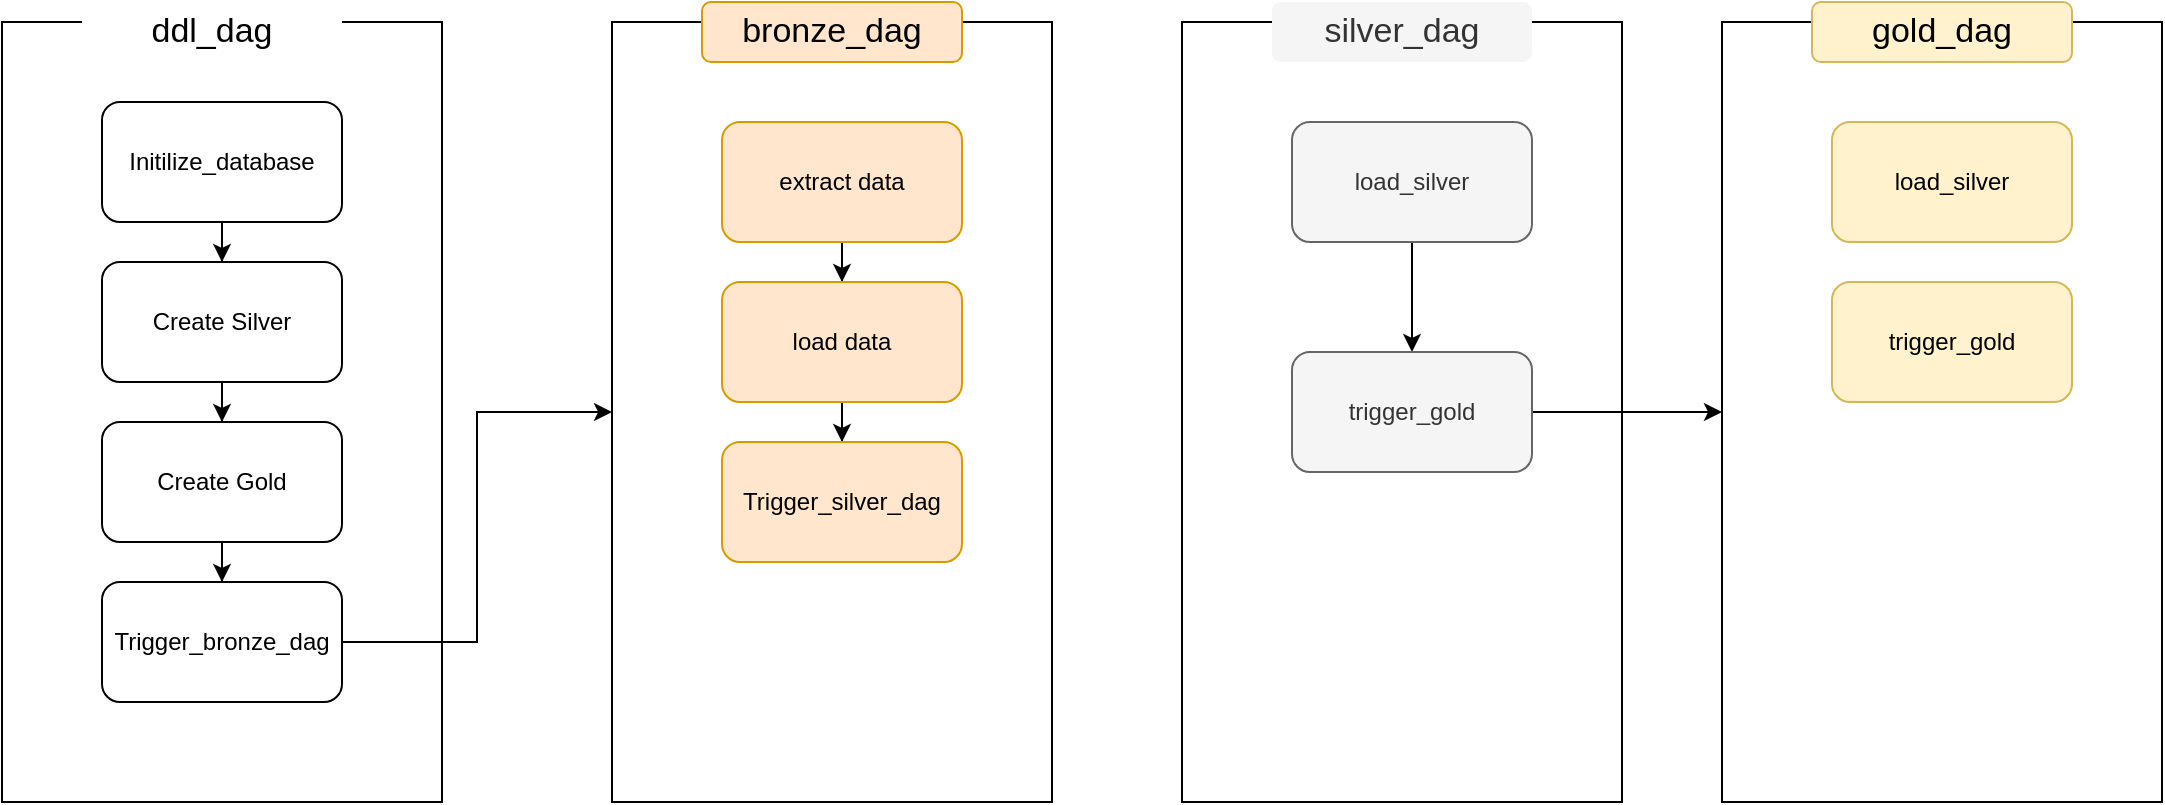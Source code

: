 <mxfile version="27.0.9">
  <diagram name="Page-1" id="jQaaKO_kCiqXLzQQQR4n">
    <mxGraphModel dx="1426" dy="843" grid="1" gridSize="10" guides="1" tooltips="1" connect="1" arrows="1" fold="1" page="1" pageScale="1" pageWidth="850" pageHeight="1100" math="0" shadow="0">
      <root>
        <mxCell id="0" />
        <mxCell id="1" parent="0" />
        <mxCell id="dabGgzrLHoHH46WjBzX3-30" value="" style="rounded=0;whiteSpace=wrap;html=1;fillColor=none;" vertex="1" parent="1">
          <mxGeometry x="620" y="90" width="220" height="390" as="geometry" />
        </mxCell>
        <mxCell id="dabGgzrLHoHH46WjBzX3-11" value="" style="rounded=0;whiteSpace=wrap;html=1;fillColor=none;" vertex="1" parent="1">
          <mxGeometry x="30" y="90" width="220" height="390" as="geometry" />
        </mxCell>
        <mxCell id="dabGgzrLHoHH46WjBzX3-8" value="" style="edgeStyle=orthogonalEdgeStyle;rounded=0;orthogonalLoop=1;jettySize=auto;html=1;" edge="1" parent="1" source="dabGgzrLHoHH46WjBzX3-1" target="dabGgzrLHoHH46WjBzX3-2">
          <mxGeometry relative="1" as="geometry" />
        </mxCell>
        <mxCell id="dabGgzrLHoHH46WjBzX3-1" value="Initilize_database" style="rounded=1;whiteSpace=wrap;html=1;" vertex="1" parent="1">
          <mxGeometry x="80" y="130" width="120" height="60" as="geometry" />
        </mxCell>
        <mxCell id="dabGgzrLHoHH46WjBzX3-9" value="" style="edgeStyle=orthogonalEdgeStyle;rounded=0;orthogonalLoop=1;jettySize=auto;html=1;" edge="1" parent="1" source="dabGgzrLHoHH46WjBzX3-2" target="dabGgzrLHoHH46WjBzX3-3">
          <mxGeometry relative="1" as="geometry" />
        </mxCell>
        <mxCell id="dabGgzrLHoHH46WjBzX3-2" value="Create Silver" style="rounded=1;whiteSpace=wrap;html=1;" vertex="1" parent="1">
          <mxGeometry x="80" y="210" width="120" height="60" as="geometry" />
        </mxCell>
        <mxCell id="dabGgzrLHoHH46WjBzX3-10" value="" style="edgeStyle=orthogonalEdgeStyle;rounded=0;orthogonalLoop=1;jettySize=auto;html=1;" edge="1" parent="1" source="dabGgzrLHoHH46WjBzX3-3" target="dabGgzrLHoHH46WjBzX3-4">
          <mxGeometry relative="1" as="geometry" />
        </mxCell>
        <mxCell id="dabGgzrLHoHH46WjBzX3-3" value="Create Gold" style="rounded=1;whiteSpace=wrap;html=1;" vertex="1" parent="1">
          <mxGeometry x="80" y="290" width="120" height="60" as="geometry" />
        </mxCell>
        <mxCell id="dabGgzrLHoHH46WjBzX3-24" style="edgeStyle=orthogonalEdgeStyle;rounded=0;orthogonalLoop=1;jettySize=auto;html=1;" edge="1" parent="1" source="dabGgzrLHoHH46WjBzX3-4" target="dabGgzrLHoHH46WjBzX3-21">
          <mxGeometry relative="1" as="geometry" />
        </mxCell>
        <mxCell id="dabGgzrLHoHH46WjBzX3-4" value="Trigger_bronze_dag" style="rounded=1;whiteSpace=wrap;html=1;" vertex="1" parent="1">
          <mxGeometry x="80" y="370" width="120" height="60" as="geometry" />
        </mxCell>
        <mxCell id="dabGgzrLHoHH46WjBzX3-12" value="&lt;font style=&quot;font-size: 17px;&quot;&gt;ddl_dag&lt;/font&gt;" style="rounded=1;whiteSpace=wrap;html=1;strokeColor=none;" vertex="1" parent="1">
          <mxGeometry x="70" y="80" width="130" height="30" as="geometry" />
        </mxCell>
        <mxCell id="dabGgzrLHoHH46WjBzX3-14" value="" style="edgeStyle=orthogonalEdgeStyle;rounded=0;orthogonalLoop=1;jettySize=auto;html=1;" edge="1" source="dabGgzrLHoHH46WjBzX3-15" target="dabGgzrLHoHH46WjBzX3-17" parent="1">
          <mxGeometry relative="1" as="geometry" />
        </mxCell>
        <mxCell id="dabGgzrLHoHH46WjBzX3-15" value="extract data" style="rounded=1;whiteSpace=wrap;html=1;fillColor=#ffe6cc;strokeColor=#d79b00;" vertex="1" parent="1">
          <mxGeometry x="390" y="140" width="120" height="60" as="geometry" />
        </mxCell>
        <mxCell id="dabGgzrLHoHH46WjBzX3-16" value="" style="edgeStyle=orthogonalEdgeStyle;rounded=0;orthogonalLoop=1;jettySize=auto;html=1;" edge="1" source="dabGgzrLHoHH46WjBzX3-17" target="dabGgzrLHoHH46WjBzX3-19" parent="1">
          <mxGeometry relative="1" as="geometry" />
        </mxCell>
        <mxCell id="dabGgzrLHoHH46WjBzX3-17" value="load data" style="rounded=1;whiteSpace=wrap;html=1;fillColor=#ffe6cc;strokeColor=#d79b00;" vertex="1" parent="1">
          <mxGeometry x="390" y="220" width="120" height="60" as="geometry" />
        </mxCell>
        <mxCell id="dabGgzrLHoHH46WjBzX3-19" value="Trigger_silver_dag" style="rounded=1;whiteSpace=wrap;html=1;fillColor=#ffe6cc;strokeColor=#d79b00;" vertex="1" parent="1">
          <mxGeometry x="390" y="300" width="120" height="60" as="geometry" />
        </mxCell>
        <mxCell id="dabGgzrLHoHH46WjBzX3-21" value="" style="rounded=0;whiteSpace=wrap;html=1;fillColor=none;" vertex="1" parent="1">
          <mxGeometry x="335" y="90" width="220" height="390" as="geometry" />
        </mxCell>
        <mxCell id="dabGgzrLHoHH46WjBzX3-22" value="&lt;font style=&quot;font-size: 17px;&quot;&gt;bronze_dag&lt;/font&gt;" style="rounded=1;whiteSpace=wrap;html=1;strokeColor=#d79b00;fillColor=#ffe6cc;" vertex="1" parent="1">
          <mxGeometry x="380" y="80" width="130" height="30" as="geometry" />
        </mxCell>
        <mxCell id="dabGgzrLHoHH46WjBzX3-25" value="" style="edgeStyle=orthogonalEdgeStyle;rounded=0;orthogonalLoop=1;jettySize=auto;html=1;" edge="1" parent="1" source="dabGgzrLHoHH46WjBzX3-26" target="dabGgzrLHoHH46WjBzX3-28">
          <mxGeometry relative="1" as="geometry" />
        </mxCell>
        <mxCell id="dabGgzrLHoHH46WjBzX3-26" value="load_silver" style="rounded=1;whiteSpace=wrap;html=1;fillColor=#f5f5f5;strokeColor=#666666;fontColor=#333333;" vertex="1" parent="1">
          <mxGeometry x="675" y="140" width="120" height="60" as="geometry" />
        </mxCell>
        <mxCell id="dabGgzrLHoHH46WjBzX3-39" style="edgeStyle=orthogonalEdgeStyle;rounded=0;orthogonalLoop=1;jettySize=auto;html=1;" edge="1" parent="1" source="dabGgzrLHoHH46WjBzX3-28" target="dabGgzrLHoHH46WjBzX3-32">
          <mxGeometry relative="1" as="geometry" />
        </mxCell>
        <mxCell id="dabGgzrLHoHH46WjBzX3-28" value="trigger_gold" style="rounded=1;whiteSpace=wrap;html=1;fillColor=#f5f5f5;strokeColor=#666666;fontColor=#333333;" vertex="1" parent="1">
          <mxGeometry x="675" y="255" width="120" height="60" as="geometry" />
        </mxCell>
        <mxCell id="dabGgzrLHoHH46WjBzX3-31" value="&lt;font style=&quot;font-size: 17px;&quot;&gt;silver_dag&lt;/font&gt;" style="rounded=1;whiteSpace=wrap;html=1;fillColor=#f5f5f5;fontColor=#333333;strokeColor=none;" vertex="1" parent="1">
          <mxGeometry x="665" y="80" width="130" height="30" as="geometry" />
        </mxCell>
        <mxCell id="dabGgzrLHoHH46WjBzX3-32" value="" style="rounded=0;whiteSpace=wrap;html=1;fillColor=none;" vertex="1" parent="1">
          <mxGeometry x="890" y="90" width="220" height="390" as="geometry" />
        </mxCell>
        <mxCell id="dabGgzrLHoHH46WjBzX3-34" value="load_silver" style="rounded=1;whiteSpace=wrap;html=1;fillColor=#fff2cc;strokeColor=#d6b656;" vertex="1" parent="1">
          <mxGeometry x="945" y="140" width="120" height="60" as="geometry" />
        </mxCell>
        <mxCell id="dabGgzrLHoHH46WjBzX3-36" value="trigger_gold" style="rounded=1;whiteSpace=wrap;html=1;fillColor=#fff2cc;strokeColor=#d6b656;" vertex="1" parent="1">
          <mxGeometry x="945" y="220" width="120" height="60" as="geometry" />
        </mxCell>
        <mxCell id="dabGgzrLHoHH46WjBzX3-37" value="&lt;font style=&quot;font-size: 17px;&quot;&gt;gold_dag&lt;/font&gt;" style="rounded=1;whiteSpace=wrap;html=1;fillColor=#fff2cc;strokeColor=#d6b656;" vertex="1" parent="1">
          <mxGeometry x="935" y="80" width="130" height="30" as="geometry" />
        </mxCell>
      </root>
    </mxGraphModel>
  </diagram>
</mxfile>
